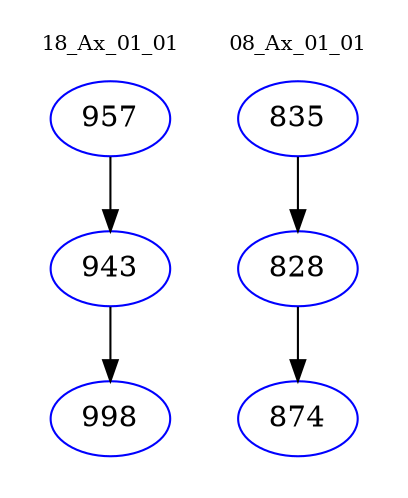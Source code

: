 digraph{
subgraph cluster_0 {
color = white
label = "18_Ax_01_01";
fontsize=10;
T0_957 [label="957", color="blue"]
T0_957 -> T0_943 [color="black"]
T0_943 [label="943", color="blue"]
T0_943 -> T0_998 [color="black"]
T0_998 [label="998", color="blue"]
}
subgraph cluster_1 {
color = white
label = "08_Ax_01_01";
fontsize=10;
T1_835 [label="835", color="blue"]
T1_835 -> T1_828 [color="black"]
T1_828 [label="828", color="blue"]
T1_828 -> T1_874 [color="black"]
T1_874 [label="874", color="blue"]
}
}
